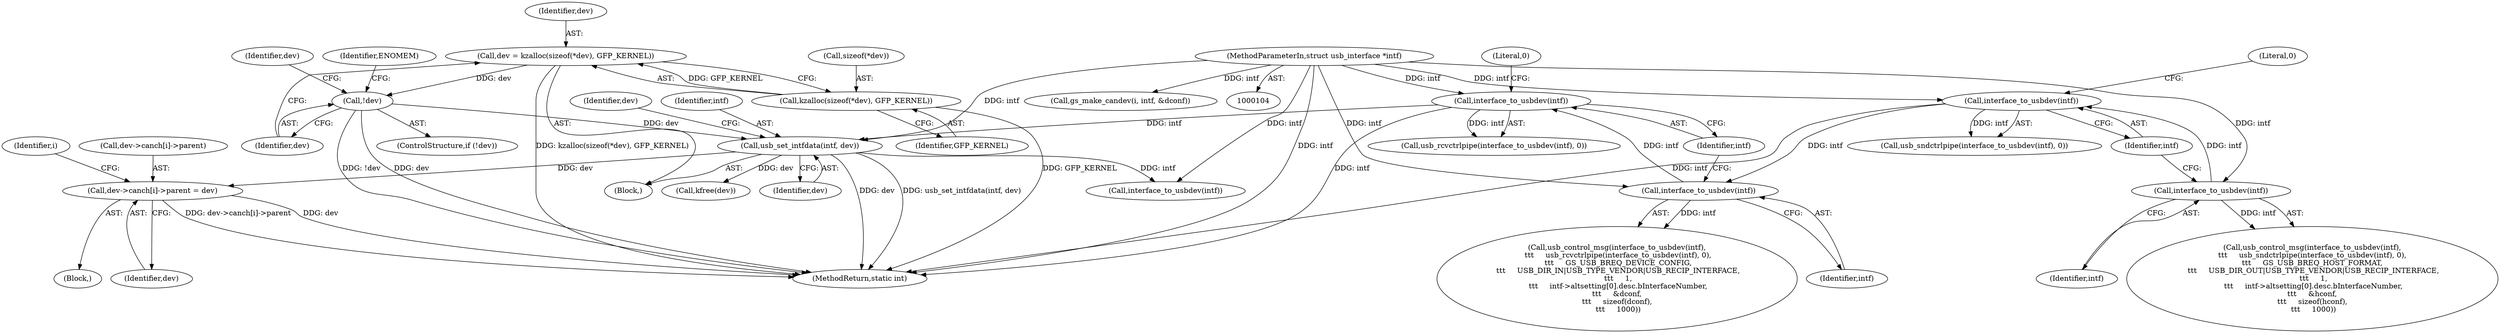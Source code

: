 digraph "0_linux_c919a3069c775c1c876bec55e00b2305d5125caa@pointer" {
"1000332" [label="(Call,dev->canch[i]->parent = dev)"];
"1000259" [label="(Call,usb_set_intfdata(intf, dev))"];
"1000168" [label="(Call,interface_to_usbdev(intf))"];
"1000165" [label="(Call,interface_to_usbdev(intf))"];
"1000124" [label="(Call,interface_to_usbdev(intf))"];
"1000121" [label="(Call,interface_to_usbdev(intf))"];
"1000105" [label="(MethodParameterIn,struct usb_interface *intf)"];
"1000243" [label="(Call,!dev)"];
"1000235" [label="(Call,dev = kzalloc(sizeof(*dev), GFP_KERNEL))"];
"1000237" [label="(Call,kzalloc(sizeof(*dev), GFP_KERNEL))"];
"1000242" [label="(ControlStructure,if (!dev))"];
"1000284" [label="(Call,gs_make_candev(i, intf, &dconf))"];
"1000251" [label="(Identifier,dev)"];
"1000105" [label="(MethodParameterIn,struct usb_interface *intf)"];
"1000164" [label="(Call,usb_control_msg(interface_to_usbdev(intf),\n \t\t\t     usb_rcvctrlpipe(interface_to_usbdev(intf), 0),\n \t\t\t     GS_USB_BREQ_DEVICE_CONFIG,\n \t\t\t     USB_DIR_IN|USB_TYPE_VENDOR|USB_RECIP_INTERFACE,\n \t\t\t     1,\n \t\t\t     intf->altsetting[0].desc.bInterfaceNumber,\n\t\t\t     &dconf,\n\t\t\t     sizeof(dconf),\n \t\t\t     1000))"];
"1000126" [label="(Literal,0)"];
"1000343" [label="(MethodReturn,static int)"];
"1000124" [label="(Call,interface_to_usbdev(intf))"];
"1000237" [label="(Call,kzalloc(sizeof(*dev), GFP_KERNEL))"];
"1000264" [label="(Identifier,dev)"];
"1000107" [label="(Block,)"];
"1000244" [label="(Identifier,dev)"];
"1000261" [label="(Identifier,dev)"];
"1000169" [label="(Identifier,intf)"];
"1000120" [label="(Call,usb_control_msg(interface_to_usbdev(intf),\n\t\t\t     usb_sndctrlpipe(interface_to_usbdev(intf), 0),\n\t\t\t     GS_USB_BREQ_HOST_FORMAT,\n \t\t\t     USB_DIR_OUT|USB_TYPE_VENDOR|USB_RECIP_INTERFACE,\n \t\t\t     1,\n \t\t\t     intf->altsetting[0].desc.bInterfaceNumber,\n\t\t\t     &hconf,\n\t\t\t     sizeof(hconf),\n \t\t\t     1000))"];
"1000277" [label="(Block,)"];
"1000125" [label="(Identifier,intf)"];
"1000340" [label="(Identifier,dev)"];
"1000166" [label="(Identifier,intf)"];
"1000235" [label="(Call,dev = kzalloc(sizeof(*dev), GFP_KERNEL))"];
"1000260" [label="(Identifier,intf)"];
"1000165" [label="(Call,interface_to_usbdev(intf))"];
"1000243" [label="(Call,!dev)"];
"1000123" [label="(Call,usb_sndctrlpipe(interface_to_usbdev(intf), 0))"];
"1000122" [label="(Identifier,intf)"];
"1000167" [label="(Call,usb_rcvctrlpipe(interface_to_usbdev(intf), 0))"];
"1000170" [label="(Literal,0)"];
"1000266" [label="(Call,interface_to_usbdev(intf))"];
"1000241" [label="(Identifier,GFP_KERNEL)"];
"1000238" [label="(Call,sizeof(*dev))"];
"1000247" [label="(Identifier,ENOMEM)"];
"1000168" [label="(Call,interface_to_usbdev(intf))"];
"1000236" [label="(Identifier,dev)"];
"1000121" [label="(Call,interface_to_usbdev(intf))"];
"1000259" [label="(Call,usb_set_intfdata(intf, dev))"];
"1000332" [label="(Call,dev->canch[i]->parent = dev)"];
"1000333" [label="(Call,dev->canch[i]->parent)"];
"1000328" [label="(Call,kfree(dev))"];
"1000276" [label="(Identifier,i)"];
"1000332" -> "1000277"  [label="AST: "];
"1000332" -> "1000340"  [label="CFG: "];
"1000333" -> "1000332"  [label="AST: "];
"1000340" -> "1000332"  [label="AST: "];
"1000276" -> "1000332"  [label="CFG: "];
"1000332" -> "1000343"  [label="DDG: dev->canch[i]->parent"];
"1000332" -> "1000343"  [label="DDG: dev"];
"1000259" -> "1000332"  [label="DDG: dev"];
"1000259" -> "1000107"  [label="AST: "];
"1000259" -> "1000261"  [label="CFG: "];
"1000260" -> "1000259"  [label="AST: "];
"1000261" -> "1000259"  [label="AST: "];
"1000264" -> "1000259"  [label="CFG: "];
"1000259" -> "1000343"  [label="DDG: usb_set_intfdata(intf, dev)"];
"1000259" -> "1000343"  [label="DDG: dev"];
"1000168" -> "1000259"  [label="DDG: intf"];
"1000105" -> "1000259"  [label="DDG: intf"];
"1000243" -> "1000259"  [label="DDG: dev"];
"1000259" -> "1000266"  [label="DDG: intf"];
"1000259" -> "1000328"  [label="DDG: dev"];
"1000168" -> "1000167"  [label="AST: "];
"1000168" -> "1000169"  [label="CFG: "];
"1000169" -> "1000168"  [label="AST: "];
"1000170" -> "1000168"  [label="CFG: "];
"1000168" -> "1000343"  [label="DDG: intf"];
"1000168" -> "1000167"  [label="DDG: intf"];
"1000165" -> "1000168"  [label="DDG: intf"];
"1000105" -> "1000168"  [label="DDG: intf"];
"1000165" -> "1000164"  [label="AST: "];
"1000165" -> "1000166"  [label="CFG: "];
"1000166" -> "1000165"  [label="AST: "];
"1000169" -> "1000165"  [label="CFG: "];
"1000165" -> "1000164"  [label="DDG: intf"];
"1000124" -> "1000165"  [label="DDG: intf"];
"1000105" -> "1000165"  [label="DDG: intf"];
"1000124" -> "1000123"  [label="AST: "];
"1000124" -> "1000125"  [label="CFG: "];
"1000125" -> "1000124"  [label="AST: "];
"1000126" -> "1000124"  [label="CFG: "];
"1000124" -> "1000343"  [label="DDG: intf"];
"1000124" -> "1000123"  [label="DDG: intf"];
"1000121" -> "1000124"  [label="DDG: intf"];
"1000105" -> "1000124"  [label="DDG: intf"];
"1000121" -> "1000120"  [label="AST: "];
"1000121" -> "1000122"  [label="CFG: "];
"1000122" -> "1000121"  [label="AST: "];
"1000125" -> "1000121"  [label="CFG: "];
"1000121" -> "1000120"  [label="DDG: intf"];
"1000105" -> "1000121"  [label="DDG: intf"];
"1000105" -> "1000104"  [label="AST: "];
"1000105" -> "1000343"  [label="DDG: intf"];
"1000105" -> "1000266"  [label="DDG: intf"];
"1000105" -> "1000284"  [label="DDG: intf"];
"1000243" -> "1000242"  [label="AST: "];
"1000243" -> "1000244"  [label="CFG: "];
"1000244" -> "1000243"  [label="AST: "];
"1000247" -> "1000243"  [label="CFG: "];
"1000251" -> "1000243"  [label="CFG: "];
"1000243" -> "1000343"  [label="DDG: dev"];
"1000243" -> "1000343"  [label="DDG: !dev"];
"1000235" -> "1000243"  [label="DDG: dev"];
"1000235" -> "1000107"  [label="AST: "];
"1000235" -> "1000237"  [label="CFG: "];
"1000236" -> "1000235"  [label="AST: "];
"1000237" -> "1000235"  [label="AST: "];
"1000244" -> "1000235"  [label="CFG: "];
"1000235" -> "1000343"  [label="DDG: kzalloc(sizeof(*dev), GFP_KERNEL)"];
"1000237" -> "1000235"  [label="DDG: GFP_KERNEL"];
"1000237" -> "1000241"  [label="CFG: "];
"1000238" -> "1000237"  [label="AST: "];
"1000241" -> "1000237"  [label="AST: "];
"1000237" -> "1000343"  [label="DDG: GFP_KERNEL"];
}
